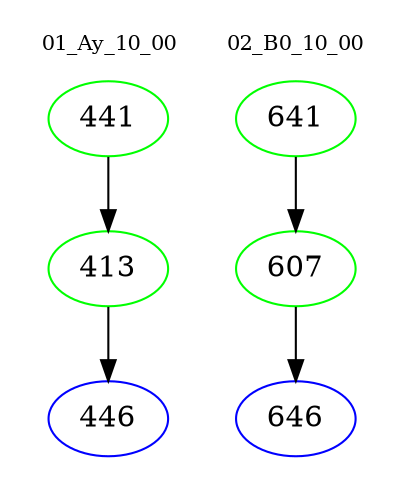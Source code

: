 digraph{
subgraph cluster_0 {
color = white
label = "01_Ay_10_00";
fontsize=10;
T0_441 [label="441", color="green"]
T0_441 -> T0_413 [color="black"]
T0_413 [label="413", color="green"]
T0_413 -> T0_446 [color="black"]
T0_446 [label="446", color="blue"]
}
subgraph cluster_1 {
color = white
label = "02_B0_10_00";
fontsize=10;
T1_641 [label="641", color="green"]
T1_641 -> T1_607 [color="black"]
T1_607 [label="607", color="green"]
T1_607 -> T1_646 [color="black"]
T1_646 [label="646", color="blue"]
}
}
